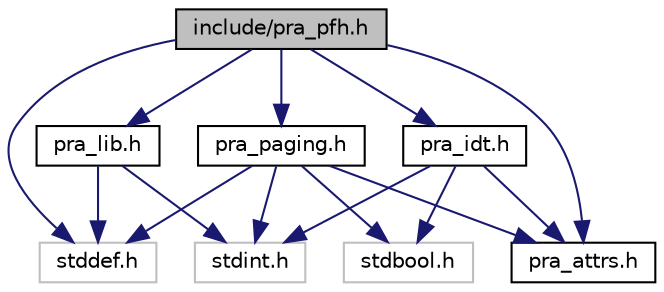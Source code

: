 digraph "include/pra_pfh.h"
{
 // LATEX_PDF_SIZE
  bgcolor="transparent";
  edge [fontname="Helvetica",fontsize="10",labelfontname="Helvetica",labelfontsize="10"];
  node [fontname="Helvetica",fontsize="10",shape=record];
  Node1 [label="include/pra_pfh.h",height=0.2,width=0.4,color="black", fillcolor="grey75", style="filled", fontcolor="black",tooltip="Provides page fault handling functionality, registering new PFH and selecting active ones."];
  Node1 -> Node2 [color="midnightblue",fontsize="10",style="solid",fontname="Helvetica"];
  Node2 [label="stddef.h",height=0.2,width=0.4,color="grey75",tooltip=" "];
  Node1 -> Node3 [color="midnightblue",fontsize="10",style="solid",fontname="Helvetica"];
  Node3 [label="pra_lib.h",height=0.2,width=0.4,color="black",URL="$pra__lib_8h.html",tooltip="Standard library functions implementation."];
  Node3 -> Node4 [color="midnightblue",fontsize="10",style="solid",fontname="Helvetica"];
  Node4 [label="stdint.h",height=0.2,width=0.4,color="grey75",tooltip=" "];
  Node3 -> Node2 [color="midnightblue",fontsize="10",style="solid",fontname="Helvetica"];
  Node1 -> Node5 [color="midnightblue",fontsize="10",style="solid",fontname="Helvetica"];
  Node5 [label="pra_idt.h",height=0.2,width=0.4,color="black",URL="$pra__idt_8h.html",tooltip="Contains IDT and interrupts initialization and management."];
  Node5 -> Node6 [color="midnightblue",fontsize="10",style="solid",fontname="Helvetica"];
  Node6 [label="pra_attrs.h",height=0.2,width=0.4,color="black",URL="$pra__attrs_8h.html",tooltip="Macro definitions for commonly used attributes."];
  Node5 -> Node4 [color="midnightblue",fontsize="10",style="solid",fontname="Helvetica"];
  Node5 -> Node7 [color="midnightblue",fontsize="10",style="solid",fontname="Helvetica"];
  Node7 [label="stdbool.h",height=0.2,width=0.4,color="grey75",tooltip=" "];
  Node1 -> Node6 [color="midnightblue",fontsize="10",style="solid",fontname="Helvetica"];
  Node1 -> Node8 [color="midnightblue",fontsize="10",style="solid",fontname="Helvetica"];
  Node8 [label="pra_paging.h",height=0.2,width=0.4,color="black",URL="$pra__paging_8h.html",tooltip="Handles paging related functionality, such as allocation or invalidation of pages."];
  Node8 -> Node4 [color="midnightblue",fontsize="10",style="solid",fontname="Helvetica"];
  Node8 -> Node2 [color="midnightblue",fontsize="10",style="solid",fontname="Helvetica"];
  Node8 -> Node7 [color="midnightblue",fontsize="10",style="solid",fontname="Helvetica"];
  Node8 -> Node6 [color="midnightblue",fontsize="10",style="solid",fontname="Helvetica"];
}
